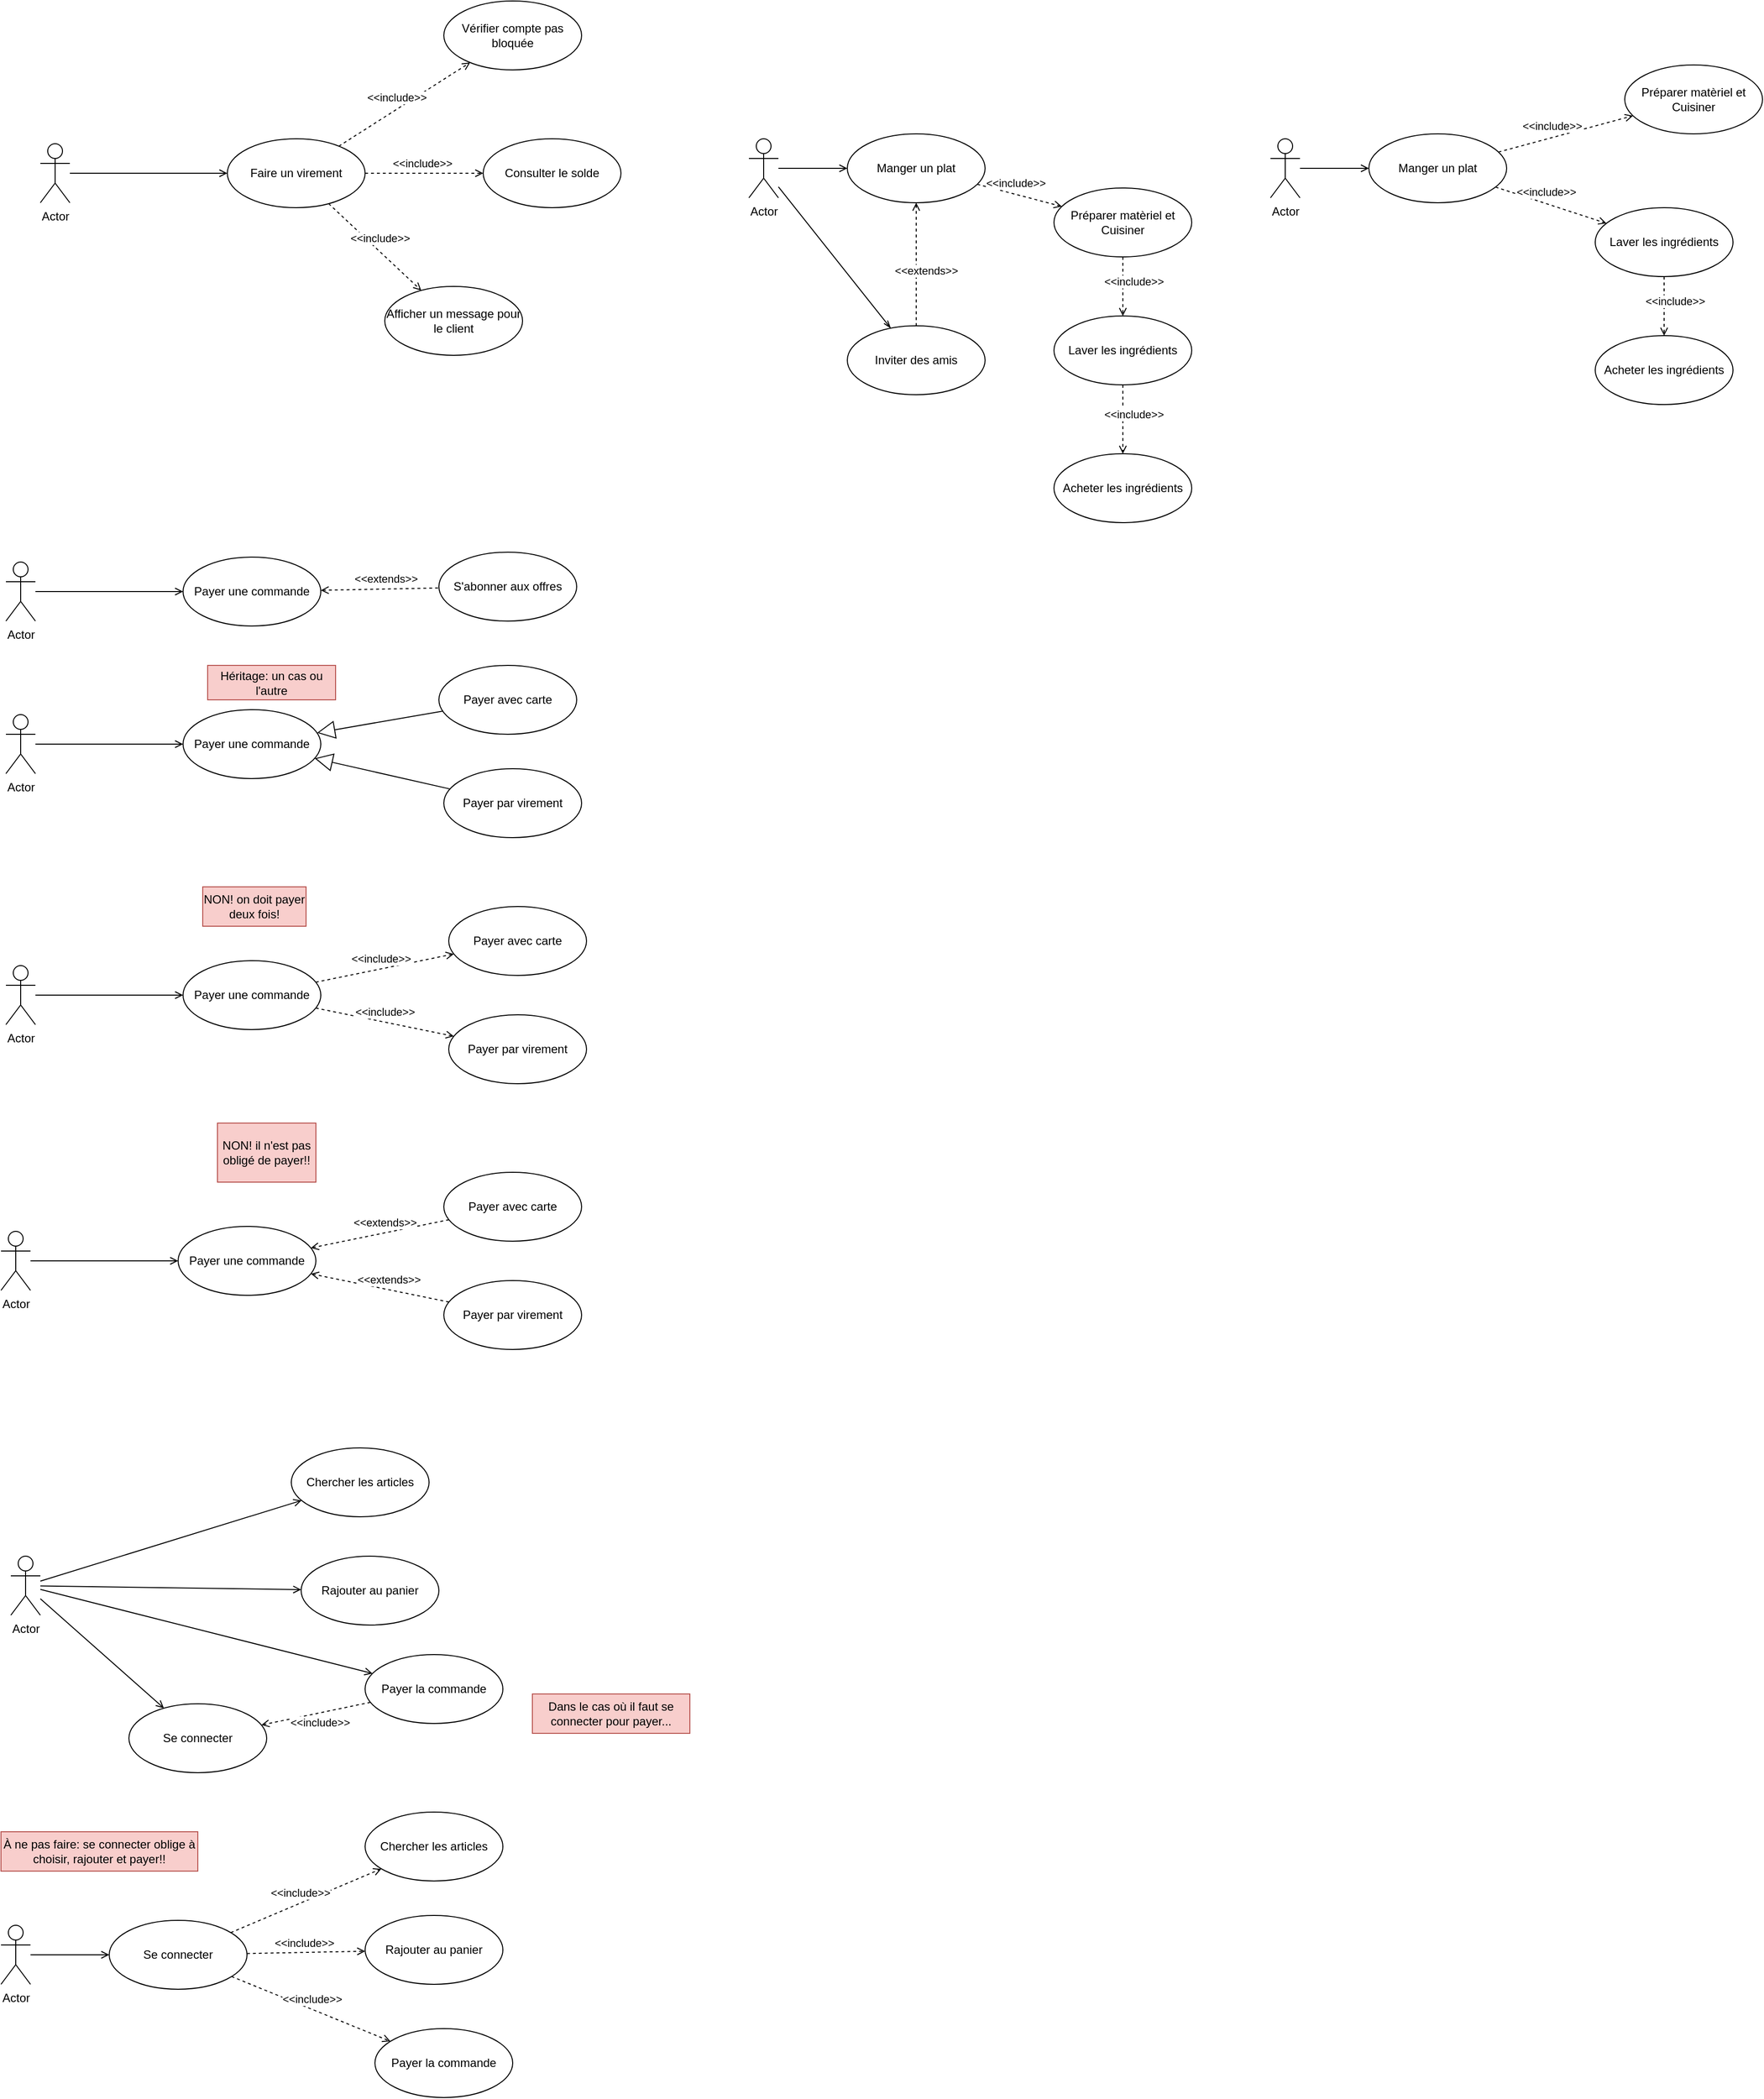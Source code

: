 <mxfile version="13.9.9" type="device" pages="2"><diagram id="jK-KPuJgV7j7W8kbCevo" name="Page-1"><mxGraphModel dx="1024" dy="1692" grid="1" gridSize="10" guides="1" tooltips="1" connect="1" arrows="1" fold="1" page="1" pageScale="1" pageWidth="850" pageHeight="1100" math="0" shadow="0"><root><mxCell id="0"/><mxCell id="1" parent="0"/><mxCell id="mjD24aWPr7AFjBsT4UfR-13" style="rounded=0;orthogonalLoop=1;jettySize=auto;html=1;startArrow=none;startFill=0;endArrow=open;endFill=0;" parent="1" source="mjD24aWPr7AFjBsT4UfR-7" target="mjD24aWPr7AFjBsT4UfR-8" edge="1"><mxGeometry relative="1" as="geometry"/></mxCell><mxCell id="mjD24aWPr7AFjBsT4UfR-7" value="Actor" style="shape=umlActor;verticalLabelPosition=bottom;verticalAlign=top;html=1;" parent="1" vertex="1"><mxGeometry x="170" y="-5" width="30" height="60" as="geometry"/></mxCell><mxCell id="mjD24aWPr7AFjBsT4UfR-8" value="Faire un virement" style="ellipse;whiteSpace=wrap;html=1;" parent="1" vertex="1"><mxGeometry x="360" y="-10" width="140" height="70" as="geometry"/></mxCell><mxCell id="mjD24aWPr7AFjBsT4UfR-12" value="Consulter le solde" style="ellipse;whiteSpace=wrap;html=1;" parent="1" vertex="1"><mxGeometry x="620" y="-10" width="140" height="70" as="geometry"/></mxCell><mxCell id="mjD24aWPr7AFjBsT4UfR-14" value="&amp;lt;&amp;lt;include&amp;gt;&amp;gt;" style="endArrow=open;html=1;endFill=0;dashed=1;" parent="1" source="mjD24aWPr7AFjBsT4UfR-8" target="mjD24aWPr7AFjBsT4UfR-12" edge="1"><mxGeometry x="-0.032" y="10" width="50" height="50" relative="1" as="geometry"><mxPoint x="370" y="110" as="sourcePoint"/><mxPoint x="680" y="110" as="targetPoint"/><mxPoint as="offset"/></mxGeometry></mxCell><mxCell id="mjD24aWPr7AFjBsT4UfR-16" style="rounded=0;orthogonalLoop=1;jettySize=auto;html=1;startArrow=none;startFill=0;endArrow=open;endFill=0;" parent="1" source="mjD24aWPr7AFjBsT4UfR-17" target="mjD24aWPr7AFjBsT4UfR-18" edge="1"><mxGeometry relative="1" as="geometry"/></mxCell><mxCell id="mjD24aWPr7AFjBsT4UfR-17" value="Actor" style="shape=umlActor;verticalLabelPosition=bottom;verticalAlign=top;html=1;" parent="1" vertex="1"><mxGeometry x="135" y="420" width="30" height="60" as="geometry"/></mxCell><mxCell id="mjD24aWPr7AFjBsT4UfR-18" value="Payer une commande" style="ellipse;whiteSpace=wrap;html=1;" parent="1" vertex="1"><mxGeometry x="315" y="415" width="140" height="70" as="geometry"/></mxCell><mxCell id="mjD24aWPr7AFjBsT4UfR-19" value="S'abonner aux offres" style="ellipse;whiteSpace=wrap;html=1;" parent="1" vertex="1"><mxGeometry x="575" y="410" width="140" height="70" as="geometry"/></mxCell><mxCell id="mjD24aWPr7AFjBsT4UfR-21" value="&amp;lt;&amp;lt;extends&amp;gt;&amp;gt;" style="endArrow=none;html=1;endFill=0;dashed=1;startArrow=open;startFill=0;" parent="1" source="mjD24aWPr7AFjBsT4UfR-18" target="mjD24aWPr7AFjBsT4UfR-19" edge="1"><mxGeometry x="0.097" y="10" width="50" height="50" relative="1" as="geometry"><mxPoint x="325" y="295" as="sourcePoint"/><mxPoint x="635" y="295" as="targetPoint"/><mxPoint as="offset"/></mxGeometry></mxCell><mxCell id="mjD24aWPr7AFjBsT4UfR-25" style="rounded=0;orthogonalLoop=1;jettySize=auto;html=1;startArrow=none;startFill=0;endArrow=open;endFill=0;" parent="1" source="mjD24aWPr7AFjBsT4UfR-23" target="mjD24aWPr7AFjBsT4UfR-24" edge="1"><mxGeometry relative="1" as="geometry"/></mxCell><mxCell id="mjD24aWPr7AFjBsT4UfR-23" value="Actor" style="shape=umlActor;verticalLabelPosition=bottom;verticalAlign=top;html=1;outlineConnect=0;" parent="1" vertex="1"><mxGeometry x="135" y="575" width="30" height="60" as="geometry"/></mxCell><mxCell id="mjD24aWPr7AFjBsT4UfR-24" value="Payer une commande" style="ellipse;whiteSpace=wrap;html=1;" parent="1" vertex="1"><mxGeometry x="315" y="570" width="140" height="70" as="geometry"/></mxCell><mxCell id="mjD24aWPr7AFjBsT4UfR-28" value="Payer avec carte" style="ellipse;whiteSpace=wrap;html=1;" parent="1" vertex="1"><mxGeometry x="575" y="525" width="140" height="70" as="geometry"/></mxCell><mxCell id="mjD24aWPr7AFjBsT4UfR-39" value="Payer par virement" style="ellipse;whiteSpace=wrap;html=1;" parent="1" vertex="1"><mxGeometry x="580" y="630" width="140" height="70" as="geometry"/></mxCell><mxCell id="W3DSbP2ciHRi6yA_fpCX-1" value="Vérifier compte pas bloquée" style="ellipse;whiteSpace=wrap;html=1;" parent="1" vertex="1"><mxGeometry x="580" y="-150" width="140" height="70" as="geometry"/></mxCell><mxCell id="W3DSbP2ciHRi6yA_fpCX-3" value="&amp;lt;&amp;lt;include&amp;gt;&amp;gt;" style="endArrow=open;html=1;endFill=0;dashed=1;" parent="1" source="mjD24aWPr7AFjBsT4UfR-8" target="W3DSbP2ciHRi6yA_fpCX-1" edge="1"><mxGeometry x="-0.032" y="10" width="50" height="50" relative="1" as="geometry"><mxPoint x="473.428" y="-2.45" as="sourcePoint"/><mxPoint x="590" y="-50" as="targetPoint"/><mxPoint as="offset"/><Array as="points"/></mxGeometry></mxCell><mxCell id="W3DSbP2ciHRi6yA_fpCX-18" value="Afficher un message pour le client" style="ellipse;whiteSpace=wrap;html=1;" parent="1" vertex="1"><mxGeometry x="520" y="140" width="140" height="70" as="geometry"/></mxCell><mxCell id="W3DSbP2ciHRi6yA_fpCX-20" value="&amp;lt;&amp;lt;include&amp;gt;&amp;gt;" style="endArrow=open;html=1;endFill=0;dashed=1;" parent="1" source="mjD24aWPr7AFjBsT4UfR-8" target="W3DSbP2ciHRi6yA_fpCX-18" edge="1"><mxGeometry x="-0.032" y="10" width="50" height="50" relative="1" as="geometry"><mxPoint x="770" y="-40" as="sourcePoint"/><mxPoint x="616.752" y="-77.479" as="targetPoint"/><mxPoint as="offset"/><Array as="points"/></mxGeometry></mxCell><mxCell id="W3DSbP2ciHRi6yA_fpCX-22" style="rounded=0;orthogonalLoop=1;jettySize=auto;html=1;startArrow=none;startFill=0;endArrow=open;endFill=0;" parent="1" source="W3DSbP2ciHRi6yA_fpCX-23" target="W3DSbP2ciHRi6yA_fpCX-27" edge="1"><mxGeometry relative="1" as="geometry"><mxPoint x="980" y="20" as="targetPoint"/></mxGeometry></mxCell><mxCell id="W3DSbP2ciHRi6yA_fpCX-64" style="edgeStyle=none;rounded=0;orthogonalLoop=1;jettySize=auto;html=1;endArrow=openThin;endFill=0;" parent="1" source="W3DSbP2ciHRi6yA_fpCX-23" target="W3DSbP2ciHRi6yA_fpCX-59" edge="1"><mxGeometry relative="1" as="geometry"/></mxCell><mxCell id="W3DSbP2ciHRi6yA_fpCX-23" value="Actor" style="shape=umlActor;verticalLabelPosition=bottom;verticalAlign=top;html=1;" parent="1" vertex="1"><mxGeometry x="890" y="-10" width="30" height="60" as="geometry"/></mxCell><mxCell id="W3DSbP2ciHRi6yA_fpCX-24" value="Acheter les ingrédients" style="ellipse;whiteSpace=wrap;html=1;" parent="1" vertex="1"><mxGeometry x="1200" y="310" width="140" height="70" as="geometry"/></mxCell><mxCell id="W3DSbP2ciHRi6yA_fpCX-25" value="Préparer matèriel et Cuisiner" style="ellipse;whiteSpace=wrap;html=1;" parent="1" vertex="1"><mxGeometry x="1200" y="40" width="140" height="70" as="geometry"/></mxCell><mxCell id="W3DSbP2ciHRi6yA_fpCX-27" value="Manger un plat" style="ellipse;whiteSpace=wrap;html=1;" parent="1" vertex="1"><mxGeometry x="990" y="-15" width="140" height="70" as="geometry"/></mxCell><mxCell id="W3DSbP2ciHRi6yA_fpCX-31" value="Laver les ingrédients" style="ellipse;whiteSpace=wrap;html=1;" parent="1" vertex="1"><mxGeometry x="1200" y="170" width="140" height="70" as="geometry"/></mxCell><mxCell id="W3DSbP2ciHRi6yA_fpCX-35" value="&amp;lt;&amp;lt;include&amp;gt;&amp;gt;" style="endArrow=open;html=1;endFill=0;dashed=1;" parent="1" source="W3DSbP2ciHRi6yA_fpCX-27" target="W3DSbP2ciHRi6yA_fpCX-25" edge="1"><mxGeometry x="-0.159" y="11" width="50" height="50" relative="1" as="geometry"><mxPoint x="1140" y="150" as="sourcePoint"/><mxPoint x="1220" y="150" as="targetPoint"/><mxPoint as="offset"/><Array as="points"/></mxGeometry></mxCell><mxCell id="W3DSbP2ciHRi6yA_fpCX-39" value="&amp;lt;&amp;lt;include&amp;gt;&amp;gt;" style="endArrow=open;html=1;endFill=0;dashed=1;" parent="1" source="W3DSbP2ciHRi6yA_fpCX-25" target="W3DSbP2ciHRi6yA_fpCX-31" edge="1"><mxGeometry x="-0.159" y="11" width="50" height="50" relative="1" as="geometry"><mxPoint x="1170" y="120" as="sourcePoint"/><mxPoint x="1217.992" y="68.76" as="targetPoint"/><mxPoint as="offset"/><Array as="points"/></mxGeometry></mxCell><mxCell id="W3DSbP2ciHRi6yA_fpCX-40" value="&amp;lt;&amp;lt;include&amp;gt;&amp;gt;" style="endArrow=open;html=1;endFill=0;dashed=1;" parent="1" source="W3DSbP2ciHRi6yA_fpCX-31" target="W3DSbP2ciHRi6yA_fpCX-24" edge="1"><mxGeometry x="-0.159" y="11" width="50" height="50" relative="1" as="geometry"><mxPoint x="1280" y="120" as="sourcePoint"/><mxPoint x="1280" y="180" as="targetPoint"/><mxPoint as="offset"/><Array as="points"/></mxGeometry></mxCell><mxCell id="W3DSbP2ciHRi6yA_fpCX-50" style="rounded=0;orthogonalLoop=1;jettySize=auto;html=1;startArrow=none;startFill=0;endArrow=open;endFill=0;" parent="1" source="W3DSbP2ciHRi6yA_fpCX-51" target="W3DSbP2ciHRi6yA_fpCX-54" edge="1"><mxGeometry relative="1" as="geometry"><mxPoint x="1510" y="20" as="targetPoint"/></mxGeometry></mxCell><mxCell id="W3DSbP2ciHRi6yA_fpCX-51" value="Actor" style="shape=umlActor;verticalLabelPosition=bottom;verticalAlign=top;html=1;" parent="1" vertex="1"><mxGeometry x="1420" y="-10" width="30" height="60" as="geometry"/></mxCell><mxCell id="W3DSbP2ciHRi6yA_fpCX-52" value="Acheter les ingrédients" style="ellipse;whiteSpace=wrap;html=1;" parent="1" vertex="1"><mxGeometry x="1750" y="190" width="140" height="70" as="geometry"/></mxCell><mxCell id="W3DSbP2ciHRi6yA_fpCX-53" value="Préparer matèriel et Cuisiner" style="ellipse;whiteSpace=wrap;html=1;" parent="1" vertex="1"><mxGeometry x="1780" y="-85" width="140" height="70" as="geometry"/></mxCell><mxCell id="W3DSbP2ciHRi6yA_fpCX-54" value="Manger un plat" style="ellipse;whiteSpace=wrap;html=1;" parent="1" vertex="1"><mxGeometry x="1520" y="-15" width="140" height="70" as="geometry"/></mxCell><mxCell id="W3DSbP2ciHRi6yA_fpCX-55" value="Laver les ingrédients" style="ellipse;whiteSpace=wrap;html=1;" parent="1" vertex="1"><mxGeometry x="1750" y="60" width="140" height="70" as="geometry"/></mxCell><mxCell id="W3DSbP2ciHRi6yA_fpCX-56" value="&amp;lt;&amp;lt;include&amp;gt;&amp;gt;" style="endArrow=open;html=1;endFill=0;dashed=1;" parent="1" source="W3DSbP2ciHRi6yA_fpCX-54" target="W3DSbP2ciHRi6yA_fpCX-53" edge="1"><mxGeometry x="-0.159" y="11" width="50" height="50" relative="1" as="geometry"><mxPoint x="1670" y="150" as="sourcePoint"/><mxPoint x="1750" y="150" as="targetPoint"/><mxPoint as="offset"/><Array as="points"/></mxGeometry></mxCell><mxCell id="W3DSbP2ciHRi6yA_fpCX-57" value="&amp;lt;&amp;lt;include&amp;gt;&amp;gt;" style="endArrow=open;html=1;endFill=0;dashed=1;" parent="1" source="W3DSbP2ciHRi6yA_fpCX-54" target="W3DSbP2ciHRi6yA_fpCX-55" edge="1"><mxGeometry x="-0.159" y="11" width="50" height="50" relative="1" as="geometry"><mxPoint x="1662.181" y="46.074" as="sourcePoint"/><mxPoint x="1747.992" y="68.76" as="targetPoint"/><mxPoint as="offset"/><Array as="points"/></mxGeometry></mxCell><mxCell id="W3DSbP2ciHRi6yA_fpCX-58" value="&amp;lt;&amp;lt;include&amp;gt;&amp;gt;" style="endArrow=open;html=1;endFill=0;dashed=1;" parent="1" source="W3DSbP2ciHRi6yA_fpCX-55" target="W3DSbP2ciHRi6yA_fpCX-52" edge="1"><mxGeometry x="-0.159" y="11" width="50" height="50" relative="1" as="geometry"><mxPoint x="1810" y="120" as="sourcePoint"/><mxPoint x="1810" y="180" as="targetPoint"/><mxPoint as="offset"/><Array as="points"/></mxGeometry></mxCell><mxCell id="W3DSbP2ciHRi6yA_fpCX-59" value="Inviter des amis" style="ellipse;whiteSpace=wrap;html=1;" parent="1" vertex="1"><mxGeometry x="990" y="180" width="140" height="70" as="geometry"/></mxCell><mxCell id="W3DSbP2ciHRi6yA_fpCX-61" value="&amp;lt;&amp;lt;extends&amp;gt;&amp;gt;" style="endArrow=none;html=1;endFill=0;dashed=1;startArrow=open;startFill=0;" parent="1" source="W3DSbP2ciHRi6yA_fpCX-27" target="W3DSbP2ciHRi6yA_fpCX-59" edge="1"><mxGeometry x="0.097" y="10" width="50" height="50" relative="1" as="geometry"><mxPoint x="1060" y="110" as="sourcePoint"/><mxPoint x="585.052" y="456.345" as="targetPoint"/><mxPoint as="offset"/></mxGeometry></mxCell><mxCell id="W3DSbP2ciHRi6yA_fpCX-65" style="rounded=0;orthogonalLoop=1;jettySize=auto;html=1;startArrow=none;startFill=0;endArrow=open;endFill=0;" parent="1" source="W3DSbP2ciHRi6yA_fpCX-66" target="W3DSbP2ciHRi6yA_fpCX-69" edge="1"><mxGeometry relative="1" as="geometry"/></mxCell><mxCell id="W3DSbP2ciHRi6yA_fpCX-66" value="Actor" style="shape=umlActor;verticalLabelPosition=bottom;verticalAlign=top;html=1;outlineConnect=0;" parent="1" vertex="1"><mxGeometry x="135" y="830" width="30" height="60" as="geometry"/></mxCell><mxCell id="W3DSbP2ciHRi6yA_fpCX-69" value="Payer une commande" style="ellipse;whiteSpace=wrap;html=1;" parent="1" vertex="1"><mxGeometry x="315" y="825" width="140" height="70" as="geometry"/></mxCell><mxCell id="W3DSbP2ciHRi6yA_fpCX-70" value="Payer avec carte" style="ellipse;whiteSpace=wrap;html=1;" parent="1" vertex="1"><mxGeometry x="585" y="770" width="140" height="70" as="geometry"/></mxCell><mxCell id="W3DSbP2ciHRi6yA_fpCX-71" value="Payer par virement" style="ellipse;whiteSpace=wrap;html=1;" parent="1" vertex="1"><mxGeometry x="585" y="880" width="140" height="70" as="geometry"/></mxCell><mxCell id="W3DSbP2ciHRi6yA_fpCX-72" value="&amp;lt;&amp;lt;include&amp;gt;&amp;gt;" style="endArrow=open;html=1;endFill=0;dashed=1;" parent="1" source="W3DSbP2ciHRi6yA_fpCX-69" target="W3DSbP2ciHRi6yA_fpCX-70" edge="1"><mxGeometry x="-0.032" y="10" width="50" height="50" relative="1" as="geometry"><mxPoint x="451.498" y="854.959" as="sourcePoint"/><mxPoint x="585.002" y="770.001" as="targetPoint"/><mxPoint as="offset"/><Array as="points"/></mxGeometry></mxCell><mxCell id="W3DSbP2ciHRi6yA_fpCX-73" value="&amp;lt;&amp;lt;include&amp;gt;&amp;gt;" style="endArrow=open;html=1;endFill=0;dashed=1;" parent="1" source="W3DSbP2ciHRi6yA_fpCX-69" target="W3DSbP2ciHRi6yA_fpCX-71" edge="1"><mxGeometry x="-0.032" y="10" width="50" height="50" relative="1" as="geometry"><mxPoint x="459.993" y="857.001" as="sourcePoint"/><mxPoint x="600.174" y="828.205" as="targetPoint"/><mxPoint as="offset"/><Array as="points"/></mxGeometry></mxCell><mxCell id="W3DSbP2ciHRi6yA_fpCX-74" value="NON! on doit payer deux fois!" style="text;html=1;strokeColor=#b85450;fillColor=#f8cecc;align=center;verticalAlign=middle;whiteSpace=wrap;rounded=0;" parent="1" vertex="1"><mxGeometry x="335" y="750" width="105" height="40" as="geometry"/></mxCell><mxCell id="W3DSbP2ciHRi6yA_fpCX-75" style="rounded=0;orthogonalLoop=1;jettySize=auto;html=1;startArrow=none;startFill=0;endArrow=open;endFill=0;" parent="1" source="W3DSbP2ciHRi6yA_fpCX-76" target="W3DSbP2ciHRi6yA_fpCX-77" edge="1"><mxGeometry relative="1" as="geometry"/></mxCell><mxCell id="W3DSbP2ciHRi6yA_fpCX-76" value="Actor" style="shape=umlActor;verticalLabelPosition=bottom;verticalAlign=top;html=1;outlineConnect=0;" parent="1" vertex="1"><mxGeometry x="130" y="1100" width="30" height="60" as="geometry"/></mxCell><mxCell id="W3DSbP2ciHRi6yA_fpCX-77" value="Payer une commande" style="ellipse;whiteSpace=wrap;html=1;" parent="1" vertex="1"><mxGeometry x="310" y="1095" width="140" height="70" as="geometry"/></mxCell><mxCell id="W3DSbP2ciHRi6yA_fpCX-78" value="Payer avec carte" style="ellipse;whiteSpace=wrap;html=1;" parent="1" vertex="1"><mxGeometry x="580" y="1040" width="140" height="70" as="geometry"/></mxCell><mxCell id="W3DSbP2ciHRi6yA_fpCX-79" value="Payer par virement" style="ellipse;whiteSpace=wrap;html=1;" parent="1" vertex="1"><mxGeometry x="580" y="1150" width="140" height="70" as="geometry"/></mxCell><mxCell id="W3DSbP2ciHRi6yA_fpCX-83" value="&amp;lt;&amp;lt;extends&amp;gt;&amp;gt;" style="endArrow=none;html=1;endFill=0;dashed=1;startArrow=open;startFill=0;" parent="1" source="W3DSbP2ciHRi6yA_fpCX-77" target="W3DSbP2ciHRi6yA_fpCX-79" edge="1"><mxGeometry x="0.097" y="10" width="50" height="50" relative="1" as="geometry"><mxPoint x="429.995" y="1232.545" as="sourcePoint"/><mxPoint x="550.082" y="1229.995" as="targetPoint"/><mxPoint as="offset"/></mxGeometry></mxCell><mxCell id="W3DSbP2ciHRi6yA_fpCX-84" value="&amp;lt;&amp;lt;extends&amp;gt;&amp;gt;" style="endArrow=none;html=1;endFill=0;dashed=1;startArrow=open;startFill=0;" parent="1" source="W3DSbP2ciHRi6yA_fpCX-77" target="W3DSbP2ciHRi6yA_fpCX-78" edge="1"><mxGeometry x="0.097" y="10" width="50" height="50" relative="1" as="geometry"><mxPoint x="454.993" y="1152.999" as="sourcePoint"/><mxPoint x="595.174" y="1181.795" as="targetPoint"/><mxPoint as="offset"/></mxGeometry></mxCell><mxCell id="W3DSbP2ciHRi6yA_fpCX-85" value="NON! il n'est pas obligé de payer!!" style="text;html=1;strokeColor=#b85450;fillColor=#f8cecc;align=center;verticalAlign=middle;whiteSpace=wrap;rounded=0;" parent="1" vertex="1"><mxGeometry x="350" y="990" width="100" height="60" as="geometry"/></mxCell><mxCell id="W3DSbP2ciHRi6yA_fpCX-87" value="Héritage: un cas ou l'autre" style="text;html=1;strokeColor=#b85450;fillColor=#f8cecc;align=center;verticalAlign=middle;whiteSpace=wrap;rounded=0;" parent="1" vertex="1"><mxGeometry x="340" y="525" width="130" height="35" as="geometry"/></mxCell><mxCell id="SleYgRQCHuMENs2qKFdY-1" style="rounded=0;orthogonalLoop=1;jettySize=auto;html=1;startArrow=none;startFill=0;endArrow=open;endFill=0;" parent="1" source="SleYgRQCHuMENs2qKFdY-2" target="SleYgRQCHuMENs2qKFdY-3" edge="1"><mxGeometry relative="1" as="geometry"/></mxCell><mxCell id="SleYgRQCHuMENs2qKFdY-2" value="Actor" style="shape=umlActor;verticalLabelPosition=bottom;verticalAlign=top;html=1;outlineConnect=0;" parent="1" vertex="1"><mxGeometry x="140" y="1430" width="30" height="60" as="geometry"/></mxCell><mxCell id="SleYgRQCHuMENs2qKFdY-3" value="Rajouter au panier" style="ellipse;whiteSpace=wrap;html=1;" parent="1" vertex="1"><mxGeometry x="435" y="1430" width="140" height="70" as="geometry"/></mxCell><mxCell id="SleYgRQCHuMENs2qKFdY-9" value="Payer la commande" style="ellipse;whiteSpace=wrap;html=1;" parent="1" vertex="1"><mxGeometry x="500" y="1530" width="140" height="70" as="geometry"/></mxCell><mxCell id="SleYgRQCHuMENs2qKFdY-10" style="rounded=0;orthogonalLoop=1;jettySize=auto;html=1;startArrow=none;startFill=0;endArrow=open;endFill=0;" parent="1" source="SleYgRQCHuMENs2qKFdY-2" target="SleYgRQCHuMENs2qKFdY-9" edge="1"><mxGeometry relative="1" as="geometry"><mxPoint x="180" y="1470" as="sourcePoint"/><mxPoint x="455" y="1470" as="targetPoint"/></mxGeometry></mxCell><mxCell id="SleYgRQCHuMENs2qKFdY-12" style="rounded=0;orthogonalLoop=1;jettySize=auto;html=1;startArrow=none;startFill=0;endArrow=open;endFill=0;" parent="1" source="SleYgRQCHuMENs2qKFdY-2" target="SleYgRQCHuMENs2qKFdY-13" edge="1"><mxGeometry relative="1" as="geometry"><mxPoint x="180" y="1474.662" as="sourcePoint"/><mxPoint x="476" y="1670" as="targetPoint"/></mxGeometry></mxCell><mxCell id="SleYgRQCHuMENs2qKFdY-13" value="Chercher les articles" style="ellipse;whiteSpace=wrap;html=1;" parent="1" vertex="1"><mxGeometry x="425" y="1320" width="140" height="70" as="geometry"/></mxCell><mxCell id="SleYgRQCHuMENs2qKFdY-14" style="rounded=0;orthogonalLoop=1;jettySize=auto;html=1;startArrow=none;startFill=0;endArrow=open;endFill=0;" parent="1" source="SleYgRQCHuMENs2qKFdY-2" target="SleYgRQCHuMENs2qKFdY-15" edge="1"><mxGeometry relative="1" as="geometry"><mxPoint x="180" y="1475.308" as="sourcePoint"/><mxPoint x="280" y="1620" as="targetPoint"/></mxGeometry></mxCell><mxCell id="SleYgRQCHuMENs2qKFdY-15" value="Se connecter" style="ellipse;whiteSpace=wrap;html=1;" parent="1" vertex="1"><mxGeometry x="260" y="1580" width="140" height="70" as="geometry"/></mxCell><mxCell id="SleYgRQCHuMENs2qKFdY-17" value="Actor" style="shape=umlActor;verticalLabelPosition=bottom;verticalAlign=top;html=1;outlineConnect=0;" parent="1" vertex="1"><mxGeometry x="130" y="1805" width="30" height="60" as="geometry"/></mxCell><mxCell id="SleYgRQCHuMENs2qKFdY-18" value="Rajouter au panier" style="ellipse;whiteSpace=wrap;html=1;" parent="1" vertex="1"><mxGeometry x="500" y="1795" width="140" height="70" as="geometry"/></mxCell><mxCell id="SleYgRQCHuMENs2qKFdY-19" value="Payer la commande" style="ellipse;whiteSpace=wrap;html=1;" parent="1" vertex="1"><mxGeometry x="510" y="1910" width="140" height="70" as="geometry"/></mxCell><mxCell id="SleYgRQCHuMENs2qKFdY-22" value="Chercher les articles" style="ellipse;whiteSpace=wrap;html=1;" parent="1" vertex="1"><mxGeometry x="500" y="1690" width="140" height="70" as="geometry"/></mxCell><mxCell id="SleYgRQCHuMENs2qKFdY-23" style="rounded=0;orthogonalLoop=1;jettySize=auto;html=1;startArrow=none;startFill=0;endArrow=open;endFill=0;" parent="1" source="SleYgRQCHuMENs2qKFdY-17" target="SleYgRQCHuMENs2qKFdY-24" edge="1"><mxGeometry relative="1" as="geometry"><mxPoint x="195" y="1845.308" as="sourcePoint"/><mxPoint x="295" y="1990" as="targetPoint"/></mxGeometry></mxCell><mxCell id="SleYgRQCHuMENs2qKFdY-24" value="Se connecter" style="ellipse;whiteSpace=wrap;html=1;" parent="1" vertex="1"><mxGeometry x="240" y="1800" width="140" height="70" as="geometry"/></mxCell><mxCell id="SleYgRQCHuMENs2qKFdY-25" value="&amp;lt;&amp;lt;include&amp;gt;&amp;gt;" style="endArrow=open;html=1;endFill=0;dashed=1;" parent="1" source="SleYgRQCHuMENs2qKFdY-24" target="SleYgRQCHuMENs2qKFdY-18" edge="1"><mxGeometry x="-0.032" y="10" width="50" height="50" relative="1" as="geometry"><mxPoint x="280" y="1740" as="sourcePoint"/><mxPoint x="400" y="1740" as="targetPoint"/><mxPoint as="offset"/></mxGeometry></mxCell><mxCell id="SleYgRQCHuMENs2qKFdY-26" value="&amp;lt;&amp;lt;include&amp;gt;&amp;gt;" style="endArrow=open;html=1;endFill=0;dashed=1;" parent="1" source="SleYgRQCHuMENs2qKFdY-24" target="SleYgRQCHuMENs2qKFdY-22" edge="1"><mxGeometry x="-0.032" y="10" width="50" height="50" relative="1" as="geometry"><mxPoint x="366.964" y="1819.046" as="sourcePoint"/><mxPoint x="472.913" y="1760.898" as="targetPoint"/><mxPoint as="offset"/></mxGeometry></mxCell><mxCell id="SleYgRQCHuMENs2qKFdY-27" value="&amp;lt;&amp;lt;include&amp;gt;&amp;gt;" style="endArrow=open;html=1;endFill=0;dashed=1;" parent="1" source="SleYgRQCHuMENs2qKFdY-24" target="SleYgRQCHuMENs2qKFdY-19" edge="1"><mxGeometry x="-0.032" y="10" width="50" height="50" relative="1" as="geometry"><mxPoint x="376.964" y="1829.046" as="sourcePoint"/><mxPoint x="482.913" y="1770.898" as="targetPoint"/><mxPoint as="offset"/></mxGeometry></mxCell><mxCell id="SleYgRQCHuMENs2qKFdY-34" value="À ne pas faire: se connecter oblige à choisir, rajouter et payer!!" style="text;html=1;strokeColor=#b85450;fillColor=#f8cecc;align=center;verticalAlign=middle;whiteSpace=wrap;rounded=0;" parent="1" vertex="1"><mxGeometry x="130" y="1710" width="200" height="40" as="geometry"/></mxCell><mxCell id="SleYgRQCHuMENs2qKFdY-35" value="&amp;lt;&amp;lt;include&amp;gt;&amp;gt;" style="endArrow=open;html=1;endFill=0;dashed=1;" parent="1" source="SleYgRQCHuMENs2qKFdY-9" target="SleYgRQCHuMENs2qKFdY-15" edge="1"><mxGeometry x="-0.032" y="10" width="50" height="50" relative="1" as="geometry"><mxPoint x="699.996" y="1579.995" as="sourcePoint"/><mxPoint x="853.083" y="1515.188" as="targetPoint"/><mxPoint as="offset"/></mxGeometry></mxCell><mxCell id="SleYgRQCHuMENs2qKFdY-36" value="Dans le cas où il faut se connecter pour payer..." style="text;html=1;strokeColor=#b85450;fillColor=#f8cecc;align=center;verticalAlign=middle;whiteSpace=wrap;rounded=0;" parent="1" vertex="1"><mxGeometry x="670" y="1570" width="160" height="40" as="geometry"/></mxCell><mxCell id="jKQQvhxwv3UCeCVRTI4E-1" value="" style="endArrow=block;endSize=16;endFill=0;html=1;" parent="1" source="mjD24aWPr7AFjBsT4UfR-39" target="mjD24aWPr7AFjBsT4UfR-24" edge="1"><mxGeometry width="160" relative="1" as="geometry"><mxPoint x="620" y="820" as="sourcePoint"/><mxPoint x="500" y="820" as="targetPoint"/></mxGeometry></mxCell><mxCell id="jKQQvhxwv3UCeCVRTI4E-2" value="" style="endArrow=block;endSize=16;endFill=0;html=1;" parent="1" source="mjD24aWPr7AFjBsT4UfR-28" target="mjD24aWPr7AFjBsT4UfR-24" edge="1"><mxGeometry width="160" relative="1" as="geometry"><mxPoint x="596.112" y="660.697" as="sourcePoint"/><mxPoint x="458.767" y="629.438" as="targetPoint"/></mxGeometry></mxCell></root></mxGraphModel></diagram><diagram id="3iWlFlFTnc0bkT5iwzlO" name="Page-2"><mxGraphModel dx="1024" dy="592" grid="1" gridSize="10" guides="1" tooltips="1" connect="1" arrows="1" fold="1" page="1" pageScale="1" pageWidth="850" pageHeight="1100" math="0" shadow="0"><root><mxCell id="zgCiZJlxS0t7mVgcBIJt-0"/><mxCell id="zgCiZJlxS0t7mVgcBIJt-1" parent="zgCiZJlxS0t7mVgcBIJt-0"/></root></mxGraphModel></diagram></mxfile>